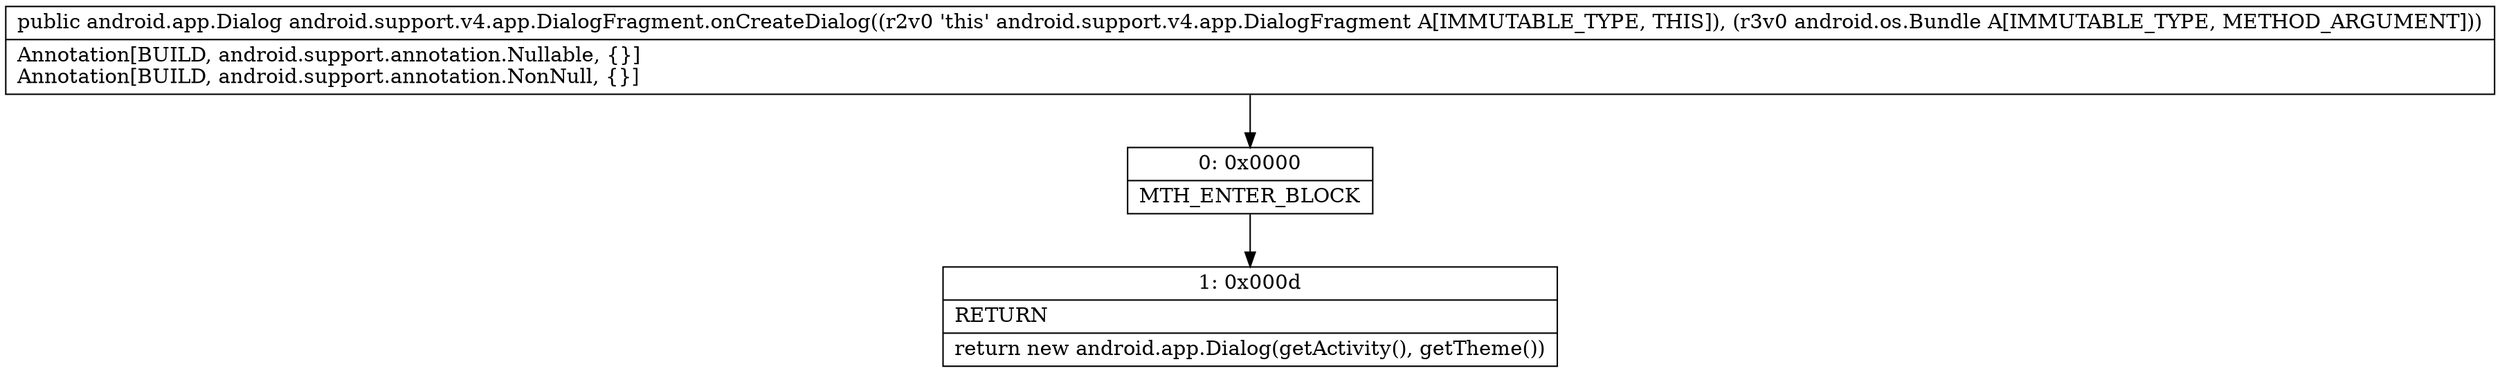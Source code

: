 digraph "CFG forandroid.support.v4.app.DialogFragment.onCreateDialog(Landroid\/os\/Bundle;)Landroid\/app\/Dialog;" {
Node_0 [shape=record,label="{0\:\ 0x0000|MTH_ENTER_BLOCK\l}"];
Node_1 [shape=record,label="{1\:\ 0x000d|RETURN\l|return new android.app.Dialog(getActivity(), getTheme())\l}"];
MethodNode[shape=record,label="{public android.app.Dialog android.support.v4.app.DialogFragment.onCreateDialog((r2v0 'this' android.support.v4.app.DialogFragment A[IMMUTABLE_TYPE, THIS]), (r3v0 android.os.Bundle A[IMMUTABLE_TYPE, METHOD_ARGUMENT]))  | Annotation[BUILD, android.support.annotation.Nullable, \{\}]\lAnnotation[BUILD, android.support.annotation.NonNull, \{\}]\l}"];
MethodNode -> Node_0;
Node_0 -> Node_1;
}

